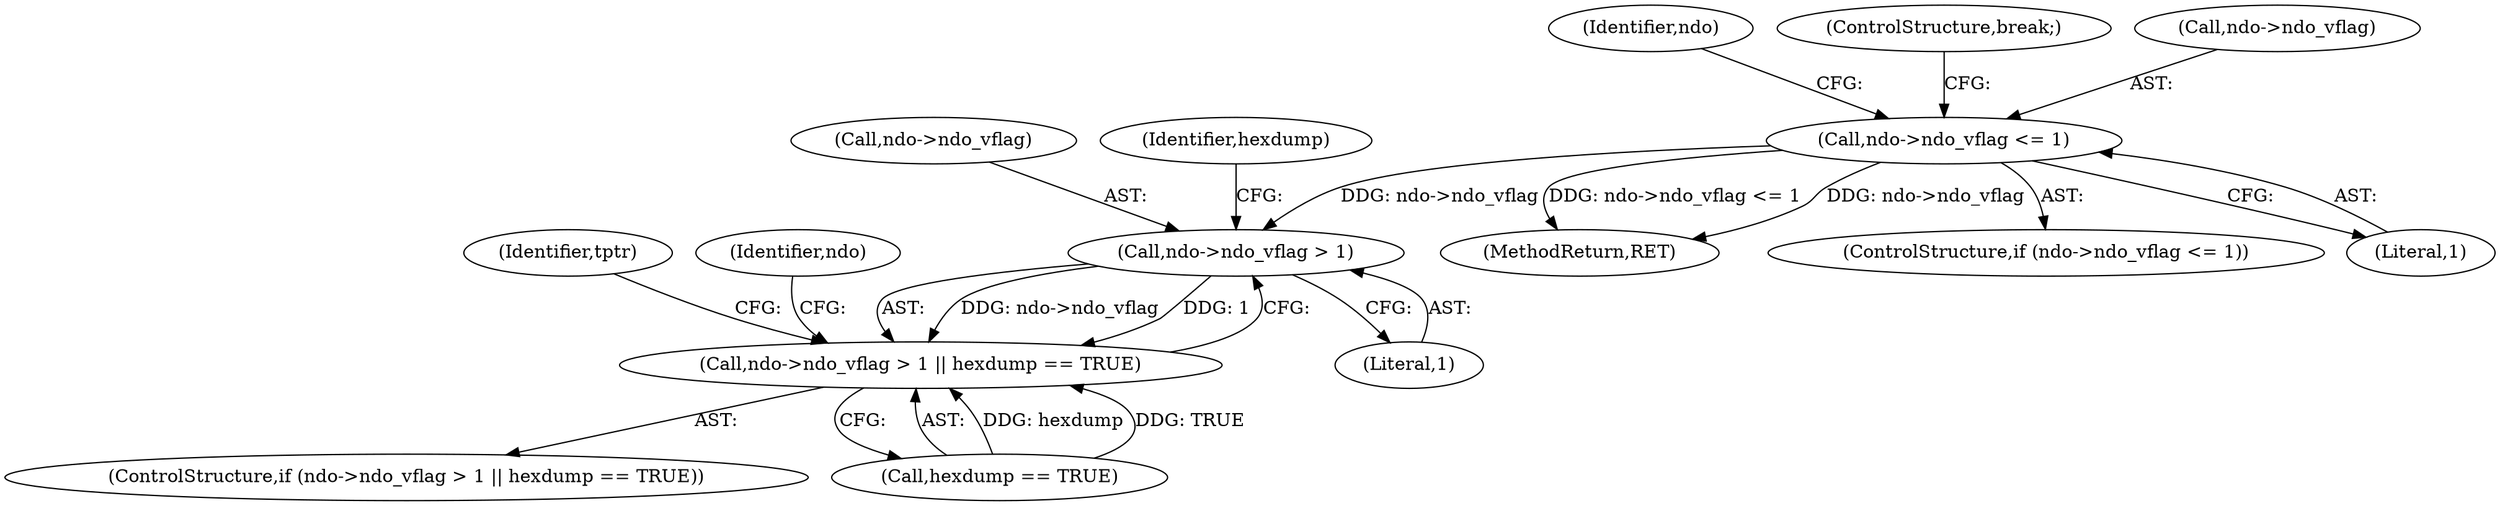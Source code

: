 digraph "0_tcpdump_bea2686c296b79609060a104cc139810785b0739@pointer" {
"1003345" [label="(Call,ndo->ndo_vflag <= 1)"];
"1003358" [label="(Call,ndo->ndo_vflag > 1)"];
"1003357" [label="(Call,ndo->ndo_vflag > 1 || hexdump == TRUE)"];
"1003378" [label="(Identifier,tptr)"];
"1003345" [label="(Call,ndo->ndo_vflag <= 1)"];
"1003351" [label="(Identifier,ndo)"];
"1003355" [label="(ControlStructure,break;)"];
"1003409" [label="(MethodReturn,RET)"];
"1003358" [label="(Call,ndo->ndo_vflag > 1)"];
"1003357" [label="(Call,ndo->ndo_vflag > 1 || hexdump == TRUE)"];
"1003346" [label="(Call,ndo->ndo_vflag)"];
"1003359" [label="(Call,ndo->ndo_vflag)"];
"1003367" [label="(Identifier,ndo)"];
"1003356" [label="(ControlStructure,if (ndo->ndo_vflag > 1 || hexdump == TRUE))"];
"1003364" [label="(Identifier,hexdump)"];
"1003363" [label="(Call,hexdump == TRUE)"];
"1003344" [label="(ControlStructure,if (ndo->ndo_vflag <= 1))"];
"1003362" [label="(Literal,1)"];
"1003349" [label="(Literal,1)"];
"1003345" -> "1003344"  [label="AST: "];
"1003345" -> "1003349"  [label="CFG: "];
"1003346" -> "1003345"  [label="AST: "];
"1003349" -> "1003345"  [label="AST: "];
"1003351" -> "1003345"  [label="CFG: "];
"1003355" -> "1003345"  [label="CFG: "];
"1003345" -> "1003409"  [label="DDG: ndo->ndo_vflag <= 1"];
"1003345" -> "1003409"  [label="DDG: ndo->ndo_vflag"];
"1003345" -> "1003358"  [label="DDG: ndo->ndo_vflag"];
"1003358" -> "1003357"  [label="AST: "];
"1003358" -> "1003362"  [label="CFG: "];
"1003359" -> "1003358"  [label="AST: "];
"1003362" -> "1003358"  [label="AST: "];
"1003364" -> "1003358"  [label="CFG: "];
"1003357" -> "1003358"  [label="CFG: "];
"1003358" -> "1003357"  [label="DDG: ndo->ndo_vflag"];
"1003358" -> "1003357"  [label="DDG: 1"];
"1003357" -> "1003356"  [label="AST: "];
"1003357" -> "1003363"  [label="CFG: "];
"1003363" -> "1003357"  [label="AST: "];
"1003367" -> "1003357"  [label="CFG: "];
"1003378" -> "1003357"  [label="CFG: "];
"1003363" -> "1003357"  [label="DDG: hexdump"];
"1003363" -> "1003357"  [label="DDG: TRUE"];
}

